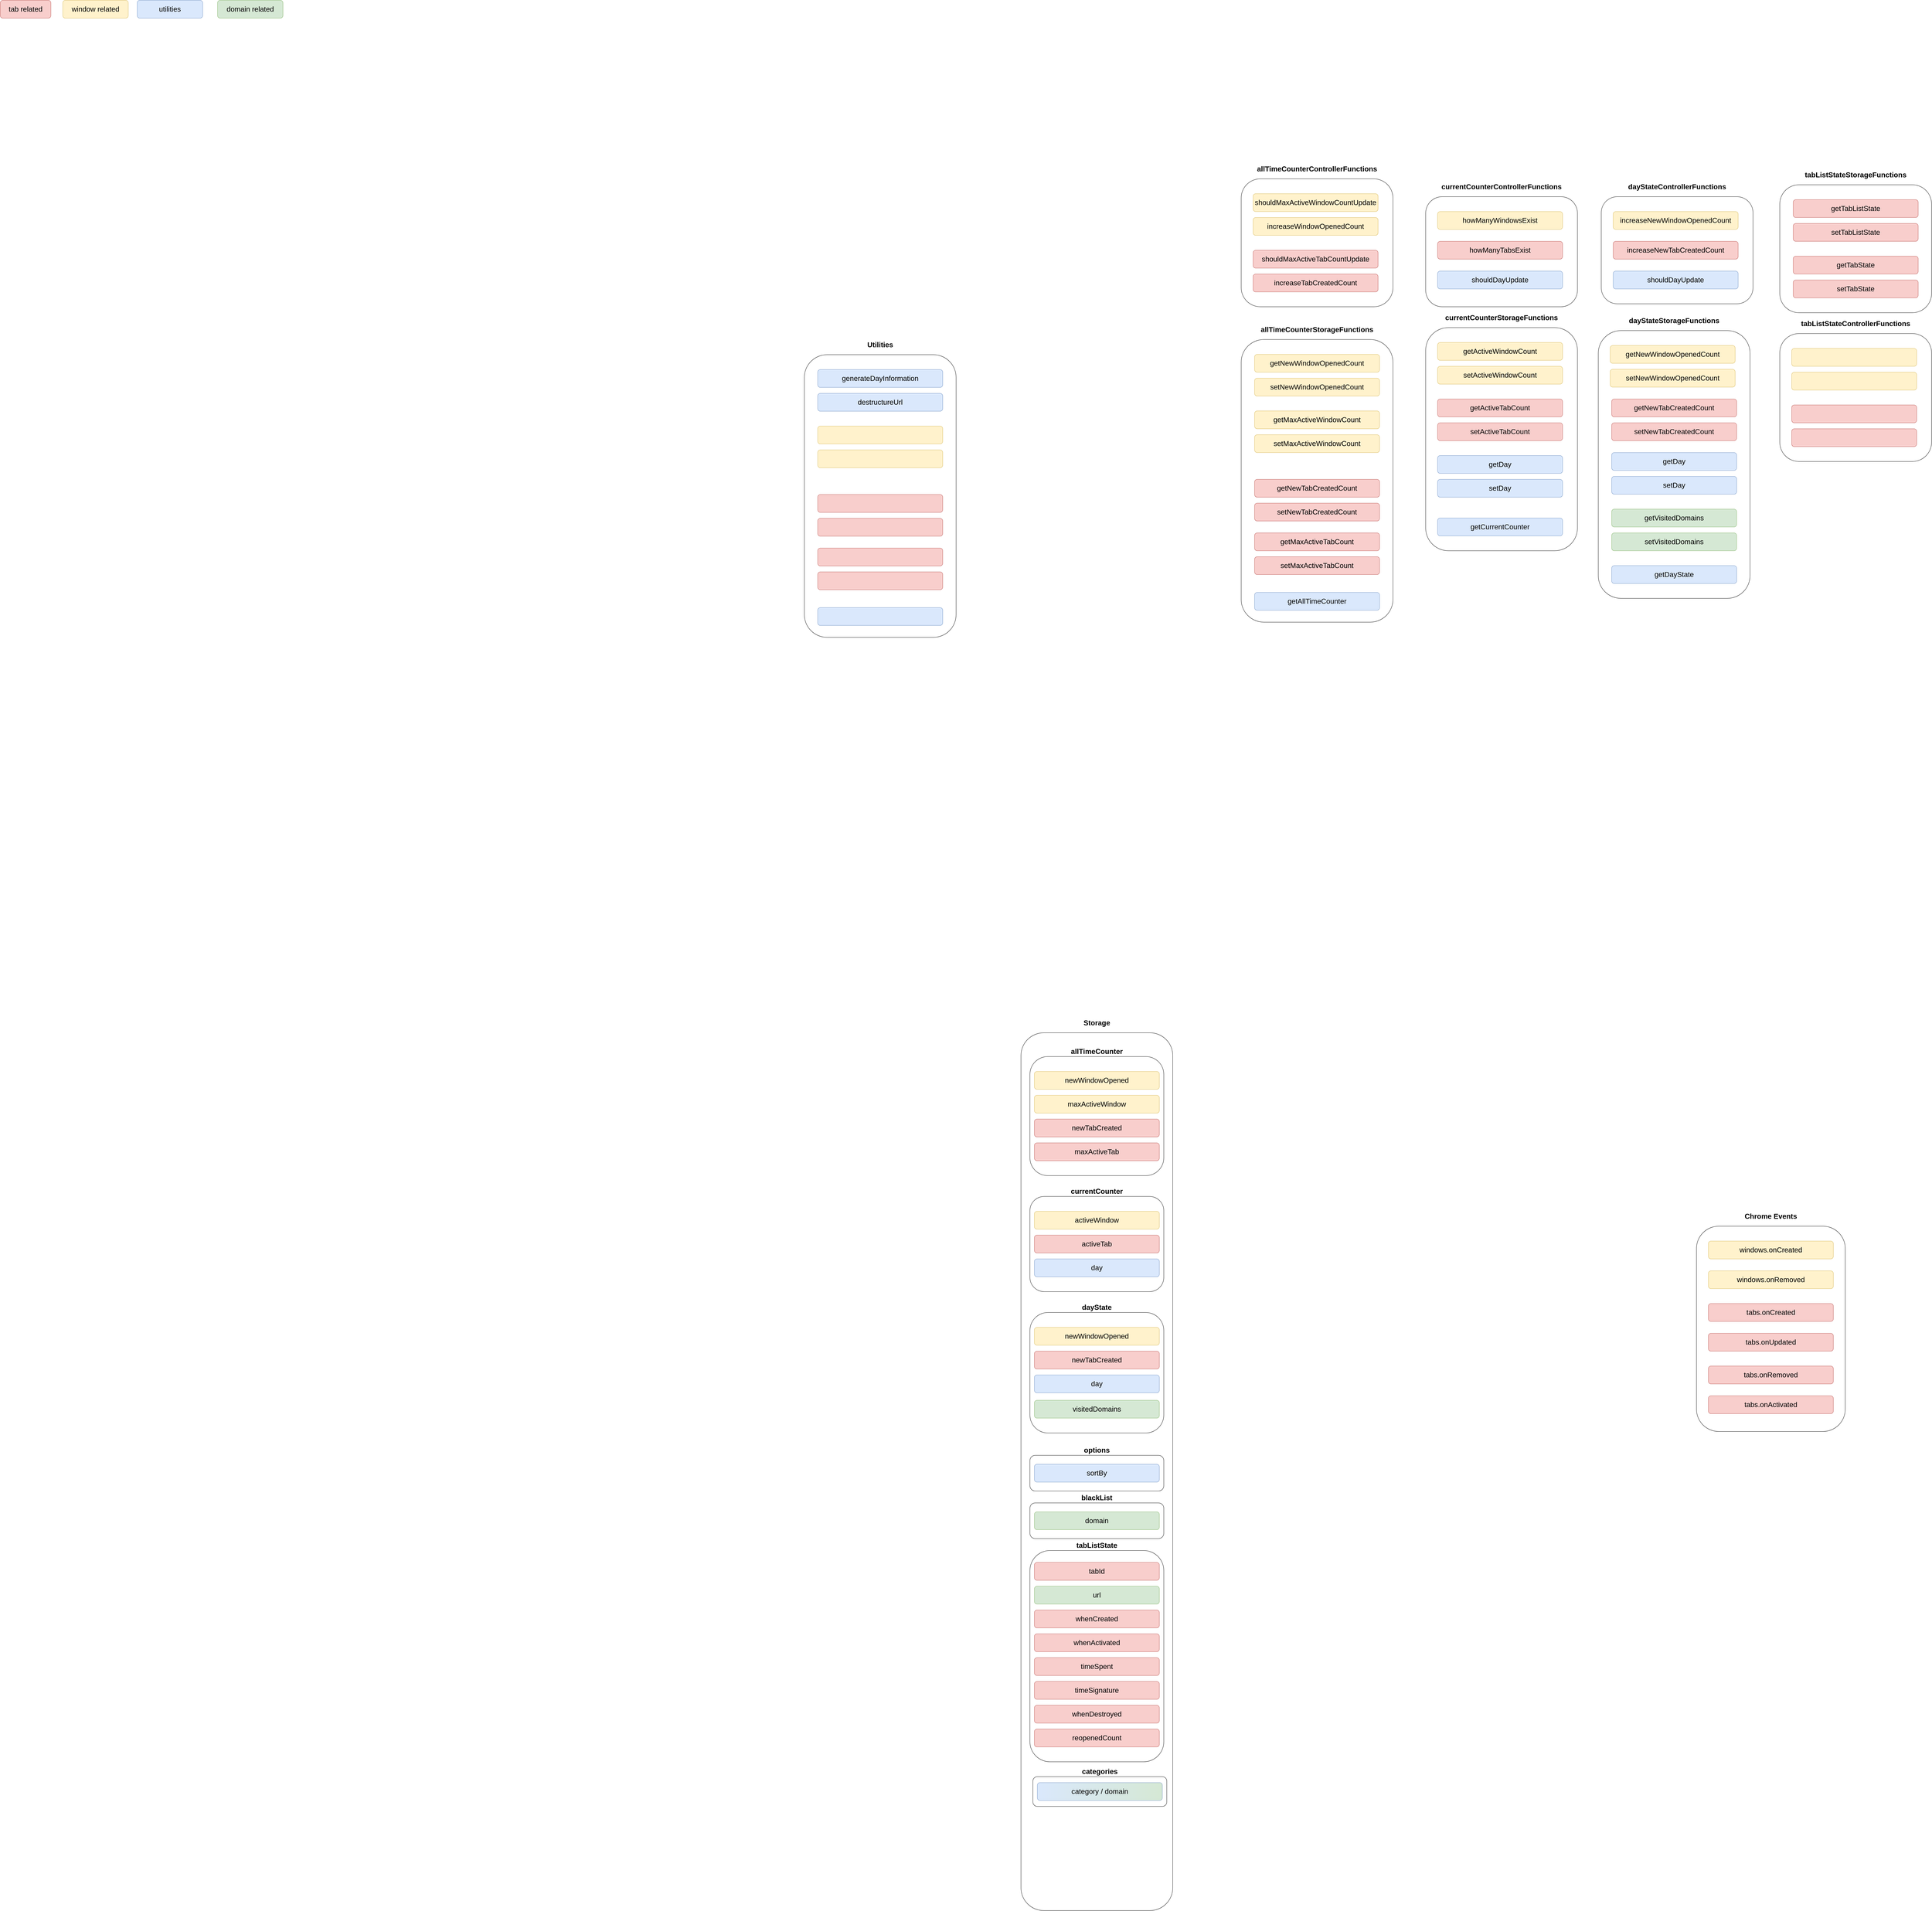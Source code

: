 <mxfile version="20.8.23" type="device"><diagram name="Sayfa -1" id="BNdPjKcUb8N-dz-EuVTK"><mxGraphModel dx="7720" dy="5497" grid="1" gridSize="10" guides="1" tooltips="1" connect="1" arrows="1" fold="1" page="1" pageScale="1" pageWidth="827" pageHeight="1169" background="none" math="0" shadow="0"><root><mxCell id="0"/><mxCell id="1" parent="0"/><mxCell id="EC0oJ0Py_KgoAUOgTPCw-1" value="&lt;h1&gt;&lt;font style=&quot;font-size: 24px;&quot;&gt;Storage&lt;/font&gt;&lt;/h1&gt;" style="rounded=1;whiteSpace=wrap;html=1;verticalAlign=bottom;labelPosition=center;verticalLabelPosition=top;align=center;" vertex="1" parent="1"><mxGeometry x="60" y="160" width="510" height="2950" as="geometry"/></mxCell><mxCell id="EC0oJ0Py_KgoAUOgTPCw-17" value="" style="group" vertex="1" connectable="0" parent="1"><mxGeometry x="90" y="240" width="450" height="400" as="geometry"/></mxCell><mxCell id="EC0oJ0Py_KgoAUOgTPCw-10" value="allTimeCounter" style="rounded=1;whiteSpace=wrap;html=1;fontSize=24;labelPosition=center;verticalLabelPosition=top;align=center;verticalAlign=bottom;fontStyle=1" vertex="1" parent="EC0oJ0Py_KgoAUOgTPCw-17"><mxGeometry width="450" height="400" as="geometry"/></mxCell><mxCell id="EC0oJ0Py_KgoAUOgTPCw-11" value="newWindowOpened" style="rounded=1;whiteSpace=wrap;html=1;fontSize=24;movable=1;resizable=1;rotatable=1;deletable=1;editable=1;locked=0;connectable=1;fillColor=#fff2cc;strokeColor=#d6b656;" vertex="1" parent="EC0oJ0Py_KgoAUOgTPCw-17"><mxGeometry x="15" y="50" width="420" height="60" as="geometry"/></mxCell><mxCell id="EC0oJ0Py_KgoAUOgTPCw-12" value="maxActiveWindow" style="rounded=1;whiteSpace=wrap;html=1;fontSize=24;movable=1;resizable=1;rotatable=1;deletable=1;editable=1;locked=0;connectable=1;fillColor=#fff2cc;strokeColor=#d6b656;" vertex="1" parent="EC0oJ0Py_KgoAUOgTPCw-17"><mxGeometry x="15" y="130" width="420" height="60" as="geometry"/></mxCell><mxCell id="EC0oJ0Py_KgoAUOgTPCw-13" value="newTabCreated" style="rounded=1;whiteSpace=wrap;html=1;fontSize=24;movable=1;resizable=1;rotatable=1;deletable=1;editable=1;locked=0;connectable=1;fillColor=#f8cecc;strokeColor=#b85450;" vertex="1" parent="EC0oJ0Py_KgoAUOgTPCw-17"><mxGeometry x="15" y="210" width="420" height="60" as="geometry"/></mxCell><mxCell id="EC0oJ0Py_KgoAUOgTPCw-14" value="maxActiveTab" style="rounded=1;whiteSpace=wrap;html=1;fontSize=24;movable=1;resizable=1;rotatable=1;deletable=1;editable=1;locked=0;connectable=1;fillColor=#f8cecc;strokeColor=#b85450;" vertex="1" parent="EC0oJ0Py_KgoAUOgTPCw-17"><mxGeometry x="15" y="290" width="420" height="60" as="geometry"/></mxCell><mxCell id="EC0oJ0Py_KgoAUOgTPCw-21" value="tab related" style="rounded=1;whiteSpace=wrap;html=1;fontSize=24;fillColor=#f8cecc;strokeColor=#b85450;" vertex="1" parent="1"><mxGeometry x="-3370" y="-3310" width="170" height="60" as="geometry"/></mxCell><mxCell id="EC0oJ0Py_KgoAUOgTPCw-22" value="window related" style="rounded=1;whiteSpace=wrap;html=1;fontSize=24;fillColor=#fff2cc;strokeColor=#d6b656;" vertex="1" parent="1"><mxGeometry x="-3160" y="-3310" width="220" height="60" as="geometry"/></mxCell><mxCell id="EC0oJ0Py_KgoAUOgTPCw-23" value="utilities" style="rounded=1;whiteSpace=wrap;html=1;fontSize=24;fillColor=#dae8fc;strokeColor=#6c8ebf;" vertex="1" parent="1"><mxGeometry x="-2910" y="-3310" width="220" height="60" as="geometry"/></mxCell><mxCell id="EC0oJ0Py_KgoAUOgTPCw-24" value="domain related" style="rounded=1;whiteSpace=wrap;html=1;fontSize=24;fillColor=#d5e8d4;strokeColor=#82b366;" vertex="1" parent="1"><mxGeometry x="-2640" y="-3310" width="220" height="60" as="geometry"/></mxCell><mxCell id="EC0oJ0Py_KgoAUOgTPCw-25" value="" style="group" vertex="1" connectable="0" parent="1"><mxGeometry x="90" y="710" width="450" height="320" as="geometry"/></mxCell><mxCell id="EC0oJ0Py_KgoAUOgTPCw-16" value="currentCounter" style="rounded=1;whiteSpace=wrap;html=1;fontSize=24;labelPosition=center;verticalLabelPosition=top;align=center;verticalAlign=bottom;fontStyle=1" vertex="1" parent="EC0oJ0Py_KgoAUOgTPCw-25"><mxGeometry width="450" height="320" as="geometry"/></mxCell><mxCell id="EC0oJ0Py_KgoAUOgTPCw-18" value="activeWindow" style="rounded=1;whiteSpace=wrap;html=1;fontSize=24;movable=1;resizable=1;rotatable=1;deletable=1;editable=1;locked=0;connectable=1;fillColor=#fff2cc;strokeColor=#d6b656;" vertex="1" parent="EC0oJ0Py_KgoAUOgTPCw-25"><mxGeometry x="15" y="50" width="420" height="60" as="geometry"/></mxCell><mxCell id="EC0oJ0Py_KgoAUOgTPCw-19" value="activeTab" style="rounded=1;whiteSpace=wrap;html=1;fontSize=24;movable=1;resizable=1;rotatable=1;deletable=1;editable=1;locked=0;connectable=1;fillColor=#f8cecc;strokeColor=#b85450;" vertex="1" parent="EC0oJ0Py_KgoAUOgTPCw-25"><mxGeometry x="15" y="130" width="420" height="60" as="geometry"/></mxCell><mxCell id="EC0oJ0Py_KgoAUOgTPCw-20" value="day" style="rounded=1;whiteSpace=wrap;html=1;fontSize=24;movable=1;resizable=1;rotatable=1;deletable=1;editable=1;locked=0;connectable=1;fillColor=#dae8fc;strokeColor=#6c8ebf;" vertex="1" parent="EC0oJ0Py_KgoAUOgTPCw-25"><mxGeometry x="15" y="210" width="420" height="60" as="geometry"/></mxCell><mxCell id="EC0oJ0Py_KgoAUOgTPCw-32" value="" style="group" vertex="1" connectable="0" parent="1"><mxGeometry x="90" y="1100" width="450" height="405" as="geometry"/></mxCell><mxCell id="EC0oJ0Py_KgoAUOgTPCw-27" value="dayState" style="rounded=1;whiteSpace=wrap;html=1;fontSize=24;labelPosition=center;verticalLabelPosition=top;align=center;verticalAlign=bottom;fontStyle=1" vertex="1" parent="EC0oJ0Py_KgoAUOgTPCw-32"><mxGeometry width="450" height="405" as="geometry"/></mxCell><mxCell id="EC0oJ0Py_KgoAUOgTPCw-28" value="newWindowOpened" style="rounded=1;whiteSpace=wrap;html=1;fontSize=24;movable=1;resizable=1;rotatable=1;deletable=1;editable=1;locked=0;connectable=1;fillColor=#fff2cc;strokeColor=#d6b656;" vertex="1" parent="EC0oJ0Py_KgoAUOgTPCw-32"><mxGeometry x="15" y="50" width="420" height="60" as="geometry"/></mxCell><mxCell id="EC0oJ0Py_KgoAUOgTPCw-29" value="newTabCreated" style="rounded=1;whiteSpace=wrap;html=1;fontSize=24;movable=1;resizable=1;rotatable=1;deletable=1;editable=1;locked=0;connectable=1;fillColor=#f8cecc;strokeColor=#b85450;" vertex="1" parent="EC0oJ0Py_KgoAUOgTPCw-32"><mxGeometry x="15" y="130" width="420" height="60" as="geometry"/></mxCell><mxCell id="EC0oJ0Py_KgoAUOgTPCw-30" value="day" style="rounded=1;whiteSpace=wrap;html=1;fontSize=24;movable=1;resizable=1;rotatable=1;deletable=1;editable=1;locked=0;connectable=1;fillColor=#dae8fc;strokeColor=#6c8ebf;" vertex="1" parent="EC0oJ0Py_KgoAUOgTPCw-32"><mxGeometry x="15" y="210" width="420" height="60" as="geometry"/></mxCell><mxCell id="EC0oJ0Py_KgoAUOgTPCw-31" value="visitedDomains" style="rounded=1;whiteSpace=wrap;html=1;fontSize=24;movable=1;resizable=1;rotatable=1;deletable=1;editable=1;locked=0;connectable=1;fillColor=#d5e8d4;strokeColor=#82b366;" vertex="1" parent="EC0oJ0Py_KgoAUOgTPCw-32"><mxGeometry x="15" y="295" width="420" height="60" as="geometry"/></mxCell><mxCell id="EC0oJ0Py_KgoAUOgTPCw-36" value="" style="group" vertex="1" connectable="0" parent="1"><mxGeometry x="90" y="1580" width="450" height="120" as="geometry"/></mxCell><mxCell id="EC0oJ0Py_KgoAUOgTPCw-34" value="options" style="rounded=1;whiteSpace=wrap;html=1;fontSize=24;labelPosition=center;verticalLabelPosition=top;align=center;verticalAlign=bottom;fontStyle=1" vertex="1" parent="EC0oJ0Py_KgoAUOgTPCw-36"><mxGeometry width="450" height="120" as="geometry"/></mxCell><mxCell id="EC0oJ0Py_KgoAUOgTPCw-35" value="sortBy" style="rounded=1;whiteSpace=wrap;html=1;fontSize=24;movable=1;resizable=1;rotatable=1;deletable=1;editable=1;locked=0;connectable=1;fillColor=#dae8fc;strokeColor=#6c8ebf;" vertex="1" parent="EC0oJ0Py_KgoAUOgTPCw-36"><mxGeometry x="15" y="30" width="420" height="60" as="geometry"/></mxCell><mxCell id="EC0oJ0Py_KgoAUOgTPCw-51" value="" style="group" vertex="1" connectable="0" parent="1"><mxGeometry x="90" y="1900" width="450" height="710" as="geometry"/></mxCell><mxCell id="EC0oJ0Py_KgoAUOgTPCw-33" value="tabListState" style="rounded=1;whiteSpace=wrap;html=1;fontSize=24;labelPosition=center;verticalLabelPosition=top;align=center;verticalAlign=bottom;fontStyle=1;" vertex="1" parent="EC0oJ0Py_KgoAUOgTPCw-51"><mxGeometry width="450" height="710" as="geometry"/></mxCell><mxCell id="EC0oJ0Py_KgoAUOgTPCw-43" value="tabId" style="rounded=1;whiteSpace=wrap;html=1;fontSize=24;movable=1;resizable=1;rotatable=1;deletable=1;editable=1;locked=0;connectable=1;fillColor=#f8cecc;strokeColor=#b85450;" vertex="1" parent="EC0oJ0Py_KgoAUOgTPCw-51"><mxGeometry x="15" y="40" width="420" height="60" as="geometry"/></mxCell><mxCell id="EC0oJ0Py_KgoAUOgTPCw-44" value="url" style="rounded=1;whiteSpace=wrap;html=1;fontSize=24;movable=1;resizable=1;rotatable=1;deletable=1;editable=1;locked=0;connectable=1;fillColor=#d5e8d4;strokeColor=#82b366;" vertex="1" parent="EC0oJ0Py_KgoAUOgTPCw-51"><mxGeometry x="15" y="120" width="420" height="60" as="geometry"/></mxCell><mxCell id="EC0oJ0Py_KgoAUOgTPCw-45" value="whenCreated" style="rounded=1;whiteSpace=wrap;html=1;fontSize=24;movable=1;resizable=1;rotatable=1;deletable=1;editable=1;locked=0;connectable=1;fillColor=#f8cecc;strokeColor=#b85450;" vertex="1" parent="EC0oJ0Py_KgoAUOgTPCw-51"><mxGeometry x="15" y="200" width="420" height="60" as="geometry"/></mxCell><mxCell id="EC0oJ0Py_KgoAUOgTPCw-46" value="whenActivated" style="rounded=1;whiteSpace=wrap;html=1;fontSize=24;movable=1;resizable=1;rotatable=1;deletable=1;editable=1;locked=0;connectable=1;fillColor=#f8cecc;strokeColor=#b85450;" vertex="1" parent="EC0oJ0Py_KgoAUOgTPCw-51"><mxGeometry x="15" y="280" width="420" height="60" as="geometry"/></mxCell><mxCell id="EC0oJ0Py_KgoAUOgTPCw-47" value="timeSpent" style="rounded=1;whiteSpace=wrap;html=1;fontSize=24;movable=1;resizable=1;rotatable=1;deletable=1;editable=1;locked=0;connectable=1;fillColor=#f8cecc;strokeColor=#b85450;" vertex="1" parent="EC0oJ0Py_KgoAUOgTPCw-51"><mxGeometry x="15" y="360" width="420" height="60" as="geometry"/></mxCell><mxCell id="EC0oJ0Py_KgoAUOgTPCw-48" value="timeSignature" style="rounded=1;whiteSpace=wrap;html=1;fontSize=24;movable=1;resizable=1;rotatable=1;deletable=1;editable=1;locked=0;connectable=1;fillColor=#f8cecc;strokeColor=#b85450;" vertex="1" parent="EC0oJ0Py_KgoAUOgTPCw-51"><mxGeometry x="15" y="440" width="420" height="60" as="geometry"/></mxCell><mxCell id="EC0oJ0Py_KgoAUOgTPCw-49" value="whenDestroyed" style="rounded=1;whiteSpace=wrap;html=1;fontSize=24;movable=1;resizable=1;rotatable=1;deletable=1;editable=1;locked=0;connectable=1;fillColor=#f8cecc;strokeColor=#b85450;" vertex="1" parent="EC0oJ0Py_KgoAUOgTPCw-51"><mxGeometry x="15" y="520" width="420" height="60" as="geometry"/></mxCell><mxCell id="EC0oJ0Py_KgoAUOgTPCw-50" value="reopenedCount" style="rounded=1;whiteSpace=wrap;html=1;fontSize=24;movable=1;resizable=1;rotatable=1;deletable=1;editable=1;locked=0;connectable=1;fillColor=#f8cecc;strokeColor=#b85450;" vertex="1" parent="EC0oJ0Py_KgoAUOgTPCw-51"><mxGeometry x="15" y="600" width="420" height="60" as="geometry"/></mxCell><mxCell id="EC0oJ0Py_KgoAUOgTPCw-62" value="" style="group" vertex="1" connectable="0" parent="1"><mxGeometry x="100" y="2660" width="450" height="100" as="geometry"/></mxCell><mxCell id="EC0oJ0Py_KgoAUOgTPCw-53" value="categories" style="rounded=1;whiteSpace=wrap;html=1;fontSize=24;labelPosition=center;verticalLabelPosition=top;align=center;verticalAlign=bottom;fontStyle=1;" vertex="1" parent="EC0oJ0Py_KgoAUOgTPCw-62"><mxGeometry width="450" height="100" as="geometry"/></mxCell><mxCell id="EC0oJ0Py_KgoAUOgTPCw-54" value="category / domain" style="rounded=1;whiteSpace=wrap;html=1;fontSize=24;movable=1;resizable=1;rotatable=1;deletable=1;editable=1;locked=0;connectable=1;fillColor=#d5e8d4;strokeColor=#6c8ebf;gradientDirection=west;gradientColor=#dae8fc;" vertex="1" parent="EC0oJ0Py_KgoAUOgTPCw-62"><mxGeometry x="15" y="20" width="420" height="60" as="geometry"/></mxCell><mxCell id="EC0oJ0Py_KgoAUOgTPCw-68" value="" style="group" vertex="1" connectable="0" parent="1"><mxGeometry x="90" y="1740" width="450" height="120" as="geometry"/></mxCell><mxCell id="EC0oJ0Py_KgoAUOgTPCw-64" value="blackList" style="rounded=1;whiteSpace=wrap;html=1;fontSize=24;labelPosition=center;verticalLabelPosition=top;align=center;verticalAlign=bottom;fontStyle=1;container=0;" vertex="1" parent="EC0oJ0Py_KgoAUOgTPCw-68"><mxGeometry width="450" height="120" as="geometry"/></mxCell><mxCell id="EC0oJ0Py_KgoAUOgTPCw-65" value="domain" style="rounded=1;whiteSpace=wrap;html=1;fontSize=24;movable=1;resizable=1;rotatable=1;deletable=1;editable=1;locked=0;connectable=1;fillColor=#d5e8d4;strokeColor=#82b366;container=0;" vertex="1" parent="EC0oJ0Py_KgoAUOgTPCw-68"><mxGeometry x="15" y="30" width="420" height="60" as="geometry"/></mxCell><mxCell id="EC0oJ0Py_KgoAUOgTPCw-73" value="" style="group" vertex="1" connectable="0" parent="1"><mxGeometry x="2330" y="810" width="500" height="690" as="geometry"/></mxCell><mxCell id="EC0oJ0Py_KgoAUOgTPCw-2" value="&lt;h1&gt;&lt;font style=&quot;font-size: 24px;&quot;&gt;Chrome Events&lt;/font&gt;&lt;/h1&gt;" style="rounded=1;whiteSpace=wrap;html=1;verticalAlign=bottom;labelPosition=center;verticalLabelPosition=top;align=center;movable=1;resizable=1;rotatable=1;deletable=1;editable=1;locked=0;connectable=1;container=0;" vertex="1" parent="EC0oJ0Py_KgoAUOgTPCw-73"><mxGeometry width="500" height="690" as="geometry"/></mxCell><mxCell id="EC0oJ0Py_KgoAUOgTPCw-3" value="windows.onCreated" style="rounded=1;whiteSpace=wrap;html=1;fontSize=24;movable=1;resizable=1;rotatable=1;deletable=1;editable=1;locked=0;connectable=1;fillColor=#fff2cc;strokeColor=#d6b656;container=0;" vertex="1" parent="EC0oJ0Py_KgoAUOgTPCw-73"><mxGeometry x="40" y="50" width="420" height="60" as="geometry"/></mxCell><mxCell id="EC0oJ0Py_KgoAUOgTPCw-4" value="windows.onRemoved" style="rounded=1;whiteSpace=wrap;html=1;fontSize=24;movable=1;resizable=1;rotatable=1;deletable=1;editable=1;locked=0;connectable=1;fillColor=#fff2cc;strokeColor=#d6b656;container=0;" vertex="1" parent="EC0oJ0Py_KgoAUOgTPCw-73"><mxGeometry x="40" y="150" width="420" height="60" as="geometry"/></mxCell><mxCell id="EC0oJ0Py_KgoAUOgTPCw-5" value="tabs.onCreated" style="rounded=1;whiteSpace=wrap;html=1;fontSize=24;movable=1;resizable=1;rotatable=1;deletable=1;editable=1;locked=0;connectable=1;fillColor=#f8cecc;strokeColor=#b85450;container=0;" vertex="1" parent="EC0oJ0Py_KgoAUOgTPCw-73"><mxGeometry x="40" y="260" width="420" height="60" as="geometry"/></mxCell><mxCell id="EC0oJ0Py_KgoAUOgTPCw-6" value="tabs.onUpdated" style="rounded=1;whiteSpace=wrap;html=1;fontSize=24;movable=1;resizable=1;rotatable=1;deletable=1;editable=1;locked=0;connectable=1;fillColor=#f8cecc;strokeColor=#b85450;container=0;" vertex="1" parent="EC0oJ0Py_KgoAUOgTPCw-73"><mxGeometry x="40" y="360" width="420" height="60" as="geometry"/></mxCell><mxCell id="EC0oJ0Py_KgoAUOgTPCw-7" value="tabs.onRemoved" style="rounded=1;whiteSpace=wrap;html=1;fontSize=24;movable=1;resizable=1;rotatable=1;deletable=1;editable=1;locked=0;connectable=1;fillColor=#f8cecc;strokeColor=#b85450;container=0;" vertex="1" parent="EC0oJ0Py_KgoAUOgTPCw-73"><mxGeometry x="40" y="470" width="420" height="60" as="geometry"/></mxCell><mxCell id="EC0oJ0Py_KgoAUOgTPCw-8" value="tabs.onActivated" style="rounded=1;whiteSpace=wrap;html=1;fontSize=24;movable=1;resizable=1;rotatable=1;deletable=1;editable=1;locked=0;connectable=1;fillColor=#f8cecc;strokeColor=#b85450;container=0;" vertex="1" parent="EC0oJ0Py_KgoAUOgTPCw-73"><mxGeometry x="40" y="570" width="420" height="60" as="geometry"/></mxCell><mxCell id="EC0oJ0Py_KgoAUOgTPCw-88" value="" style="group" vertex="1" connectable="0" parent="1"><mxGeometry x="800" y="-2170" width="510" height="950" as="geometry"/></mxCell><mxCell id="EC0oJ0Py_KgoAUOgTPCw-71" value="&lt;h1&gt;&lt;font style=&quot;font-size: 24px;&quot;&gt;allTimeCounterStorageFunctions&lt;/font&gt;&lt;/h1&gt;" style="rounded=1;whiteSpace=wrap;html=1;verticalAlign=bottom;labelPosition=center;verticalLabelPosition=top;align=center;" vertex="1" parent="EC0oJ0Py_KgoAUOgTPCw-88"><mxGeometry width="510" height="950" as="geometry"/></mxCell><mxCell id="EC0oJ0Py_KgoAUOgTPCw-72" value="getNewWindowOpenedCount" style="rounded=1;whiteSpace=wrap;html=1;fontSize=24;movable=1;resizable=1;rotatable=1;deletable=1;editable=1;locked=0;connectable=1;fillColor=#fff2cc;strokeColor=#d6b656;" vertex="1" parent="EC0oJ0Py_KgoAUOgTPCw-88"><mxGeometry x="45" y="50" width="420" height="60" as="geometry"/></mxCell><mxCell id="EC0oJ0Py_KgoAUOgTPCw-74" value="getMaxActiveWindowCount" style="rounded=1;whiteSpace=wrap;html=1;fontSize=24;movable=1;resizable=1;rotatable=1;deletable=1;editable=1;locked=0;connectable=1;fillColor=#fff2cc;strokeColor=#d6b656;" vertex="1" parent="EC0oJ0Py_KgoAUOgTPCw-88"><mxGeometry x="45" y="240" width="420" height="60" as="geometry"/></mxCell><mxCell id="EC0oJ0Py_KgoAUOgTPCw-77" value="setNewWindowOpenedCount" style="rounded=1;whiteSpace=wrap;html=1;fontSize=24;movable=1;resizable=1;rotatable=1;deletable=1;editable=1;locked=0;connectable=1;fillColor=#fff2cc;strokeColor=#d6b656;" vertex="1" parent="EC0oJ0Py_KgoAUOgTPCw-88"><mxGeometry x="45" y="130" width="420" height="60" as="geometry"/></mxCell><mxCell id="EC0oJ0Py_KgoAUOgTPCw-78" value="setMaxActiveWindowCount" style="rounded=1;whiteSpace=wrap;html=1;fontSize=24;movable=1;resizable=1;rotatable=1;deletable=1;editable=1;locked=0;connectable=1;fillColor=#fff2cc;strokeColor=#d6b656;" vertex="1" parent="EC0oJ0Py_KgoAUOgTPCw-88"><mxGeometry x="45" y="320" width="420" height="60" as="geometry"/></mxCell><mxCell id="EC0oJ0Py_KgoAUOgTPCw-82" value="getNewTabCreatedCount" style="rounded=1;whiteSpace=wrap;html=1;fontSize=24;movable=1;resizable=1;rotatable=1;deletable=1;editable=1;locked=0;connectable=1;fillColor=#f8cecc;strokeColor=#b85450;" vertex="1" parent="EC0oJ0Py_KgoAUOgTPCw-88"><mxGeometry x="45" y="470" width="420" height="60" as="geometry"/></mxCell><mxCell id="EC0oJ0Py_KgoAUOgTPCw-83" value="setNewTabCreatedCount" style="rounded=1;whiteSpace=wrap;html=1;fontSize=24;movable=1;resizable=1;rotatable=1;deletable=1;editable=1;locked=0;connectable=1;fillColor=#f8cecc;strokeColor=#b85450;" vertex="1" parent="EC0oJ0Py_KgoAUOgTPCw-88"><mxGeometry x="45" y="550" width="420" height="60" as="geometry"/></mxCell><mxCell id="EC0oJ0Py_KgoAUOgTPCw-84" value="getMaxActiveTabCount" style="rounded=1;whiteSpace=wrap;html=1;fontSize=24;movable=1;resizable=1;rotatable=1;deletable=1;editable=1;locked=0;connectable=1;fillColor=#f8cecc;strokeColor=#b85450;" vertex="1" parent="EC0oJ0Py_KgoAUOgTPCw-88"><mxGeometry x="45" y="650" width="420" height="60" as="geometry"/></mxCell><mxCell id="EC0oJ0Py_KgoAUOgTPCw-85" value="setMaxActiveTabCount" style="rounded=1;whiteSpace=wrap;html=1;fontSize=24;movable=1;resizable=1;rotatable=1;deletable=1;editable=1;locked=0;connectable=1;fillColor=#f8cecc;strokeColor=#b85450;" vertex="1" parent="EC0oJ0Py_KgoAUOgTPCw-88"><mxGeometry x="45" y="730" width="420" height="60" as="geometry"/></mxCell><mxCell id="EC0oJ0Py_KgoAUOgTPCw-86" value="getAllTimeCounter" style="rounded=1;whiteSpace=wrap;html=1;fontSize=24;movable=1;resizable=1;rotatable=1;deletable=1;editable=1;locked=0;connectable=1;fillColor=#dae8fc;strokeColor=#6c8ebf;" vertex="1" parent="EC0oJ0Py_KgoAUOgTPCw-88"><mxGeometry x="45" y="850" width="420" height="60" as="geometry"/></mxCell><mxCell id="EC0oJ0Py_KgoAUOgTPCw-89" value="" style="group" vertex="1" connectable="0" parent="1"><mxGeometry x="800" y="-2710" width="510" height="430" as="geometry"/></mxCell><mxCell id="EC0oJ0Py_KgoAUOgTPCw-75" value="&lt;h1&gt;&lt;font style=&quot;font-size: 24px;&quot;&gt;allTimeCounterControllerFunctions&lt;/font&gt;&lt;/h1&gt;" style="rounded=1;whiteSpace=wrap;html=1;verticalAlign=bottom;labelPosition=center;verticalLabelPosition=top;align=center;" vertex="1" parent="EC0oJ0Py_KgoAUOgTPCw-89"><mxGeometry width="510" height="430" as="geometry"/></mxCell><mxCell id="EC0oJ0Py_KgoAUOgTPCw-76" value="shouldMaxActiveWindowCountUpdate" style="rounded=1;whiteSpace=wrap;html=1;fontSize=24;movable=1;resizable=1;rotatable=1;deletable=1;editable=1;locked=0;connectable=1;fillColor=#fff2cc;strokeColor=#d6b656;" vertex="1" parent="EC0oJ0Py_KgoAUOgTPCw-89"><mxGeometry x="40" y="50" width="420" height="60" as="geometry"/></mxCell><mxCell id="EC0oJ0Py_KgoAUOgTPCw-79" value="increaseWindowOpenedCount" style="rounded=1;whiteSpace=wrap;html=1;fontSize=24;movable=1;resizable=1;rotatable=1;deletable=1;editable=1;locked=0;connectable=1;fillColor=#fff2cc;strokeColor=#d6b656;" vertex="1" parent="EC0oJ0Py_KgoAUOgTPCw-89"><mxGeometry x="40" y="130" width="420" height="60" as="geometry"/></mxCell><mxCell id="EC0oJ0Py_KgoAUOgTPCw-80" value="shouldMaxActiveTabCountUpdate" style="rounded=1;whiteSpace=wrap;html=1;fontSize=24;movable=1;resizable=1;rotatable=1;deletable=1;editable=1;locked=0;connectable=1;fillColor=#f8cecc;strokeColor=#b85450;" vertex="1" parent="EC0oJ0Py_KgoAUOgTPCw-89"><mxGeometry x="40" y="240" width="420" height="60" as="geometry"/></mxCell><mxCell id="EC0oJ0Py_KgoAUOgTPCw-81" value="increaseTabCreatedCount" style="rounded=1;whiteSpace=wrap;html=1;fontSize=24;movable=1;resizable=1;rotatable=1;deletable=1;editable=1;locked=0;connectable=1;fillColor=#f8cecc;strokeColor=#b85450;" vertex="1" parent="EC0oJ0Py_KgoAUOgTPCw-89"><mxGeometry x="40" y="320" width="420" height="60" as="geometry"/></mxCell><mxCell id="EC0oJ0Py_KgoAUOgTPCw-106" value="" style="group" vertex="1" connectable="0" parent="1"><mxGeometry x="1420" y="-2210" width="510" height="750" as="geometry"/></mxCell><mxCell id="EC0oJ0Py_KgoAUOgTPCw-91" value="&lt;h1&gt;&lt;font style=&quot;font-size: 24px;&quot;&gt;currentCounterStorageFunctions&lt;/font&gt;&lt;/h1&gt;" style="rounded=1;whiteSpace=wrap;html=1;verticalAlign=bottom;labelPosition=center;verticalLabelPosition=top;align=center;" vertex="1" parent="EC0oJ0Py_KgoAUOgTPCw-106"><mxGeometry width="510" height="750" as="geometry"/></mxCell><mxCell id="EC0oJ0Py_KgoAUOgTPCw-92" value="getActiveWindowCount" style="rounded=1;whiteSpace=wrap;html=1;fontSize=24;movable=1;resizable=1;rotatable=1;deletable=1;editable=1;locked=0;connectable=1;fillColor=#fff2cc;strokeColor=#d6b656;" vertex="1" parent="EC0oJ0Py_KgoAUOgTPCw-106"><mxGeometry x="40" y="50" width="420" height="60" as="geometry"/></mxCell><mxCell id="EC0oJ0Py_KgoAUOgTPCw-93" value="setActiveWindowCount" style="rounded=1;whiteSpace=wrap;html=1;fontSize=24;movable=1;resizable=1;rotatable=1;deletable=1;editable=1;locked=0;connectable=1;fillColor=#fff2cc;strokeColor=#d6b656;" vertex="1" parent="EC0oJ0Py_KgoAUOgTPCw-106"><mxGeometry x="40" y="130" width="420" height="60" as="geometry"/></mxCell><mxCell id="EC0oJ0Py_KgoAUOgTPCw-94" value="getActiveTabCount" style="rounded=1;whiteSpace=wrap;html=1;fontSize=24;movable=1;resizable=1;rotatable=1;deletable=1;editable=1;locked=0;connectable=1;fillColor=#f8cecc;strokeColor=#b85450;" vertex="1" parent="EC0oJ0Py_KgoAUOgTPCw-106"><mxGeometry x="40" y="240" width="420" height="60" as="geometry"/></mxCell><mxCell id="EC0oJ0Py_KgoAUOgTPCw-95" value="setActiveTabCount" style="rounded=1;whiteSpace=wrap;html=1;fontSize=24;movable=1;resizable=1;rotatable=1;deletable=1;editable=1;locked=0;connectable=1;fillColor=#f8cecc;strokeColor=#b85450;" vertex="1" parent="EC0oJ0Py_KgoAUOgTPCw-106"><mxGeometry x="40" y="320" width="420" height="60" as="geometry"/></mxCell><mxCell id="EC0oJ0Py_KgoAUOgTPCw-103" value="getDay" style="rounded=1;whiteSpace=wrap;html=1;fontSize=24;movable=1;resizable=1;rotatable=1;deletable=1;editable=1;locked=0;connectable=1;fillColor=#dae8fc;strokeColor=#6c8ebf;" vertex="1" parent="EC0oJ0Py_KgoAUOgTPCw-106"><mxGeometry x="40" y="430" width="420" height="60" as="geometry"/></mxCell><mxCell id="EC0oJ0Py_KgoAUOgTPCw-104" value="setDay" style="rounded=1;whiteSpace=wrap;html=1;fontSize=24;movable=1;resizable=1;rotatable=1;deletable=1;editable=1;locked=0;connectable=1;fillColor=#dae8fc;strokeColor=#6c8ebf;" vertex="1" parent="EC0oJ0Py_KgoAUOgTPCw-106"><mxGeometry x="40" y="510" width="420" height="60" as="geometry"/></mxCell><mxCell id="EC0oJ0Py_KgoAUOgTPCw-105" value="getCurrentCounter" style="rounded=1;whiteSpace=wrap;html=1;fontSize=24;movable=1;resizable=1;rotatable=1;deletable=1;editable=1;locked=0;connectable=1;fillColor=#dae8fc;strokeColor=#6c8ebf;" vertex="1" parent="EC0oJ0Py_KgoAUOgTPCw-106"><mxGeometry x="40" y="640" width="420" height="60" as="geometry"/></mxCell><mxCell id="EC0oJ0Py_KgoAUOgTPCw-107" value="" style="group" vertex="1" connectable="0" parent="1"><mxGeometry x="1420" y="-2650" width="510" height="370" as="geometry"/></mxCell><mxCell id="EC0oJ0Py_KgoAUOgTPCw-98" value="&lt;h1&gt;&lt;font style=&quot;font-size: 24px;&quot;&gt;currentCounterControllerFunctions&lt;/font&gt;&lt;/h1&gt;" style="rounded=1;whiteSpace=wrap;html=1;verticalAlign=bottom;labelPosition=center;verticalLabelPosition=top;align=center;container=0;" vertex="1" parent="EC0oJ0Py_KgoAUOgTPCw-107"><mxGeometry width="510" height="370" as="geometry"/></mxCell><mxCell id="EC0oJ0Py_KgoAUOgTPCw-99" value="howManyWindowsExist" style="rounded=1;whiteSpace=wrap;html=1;fontSize=24;movable=1;resizable=1;rotatable=1;deletable=1;editable=1;locked=0;connectable=1;fillColor=#fff2cc;strokeColor=#d6b656;container=0;" vertex="1" parent="EC0oJ0Py_KgoAUOgTPCw-107"><mxGeometry x="40" y="50" width="420" height="60" as="geometry"/></mxCell><mxCell id="EC0oJ0Py_KgoAUOgTPCw-101" value="howManyTabsExist" style="rounded=1;whiteSpace=wrap;html=1;fontSize=24;movable=1;resizable=1;rotatable=1;deletable=1;editable=1;locked=0;connectable=1;fillColor=#f8cecc;strokeColor=#b85450;container=0;" vertex="1" parent="EC0oJ0Py_KgoAUOgTPCw-107"><mxGeometry x="40" y="150" width="420" height="60" as="geometry"/></mxCell><mxCell id="EC0oJ0Py_KgoAUOgTPCw-102" value="shouldDayUpdate" style="rounded=1;whiteSpace=wrap;html=1;fontSize=24;movable=1;resizable=1;rotatable=1;deletable=1;editable=1;locked=0;connectable=1;fillColor=#dae8fc;strokeColor=#6c8ebf;container=0;" vertex="1" parent="EC0oJ0Py_KgoAUOgTPCw-107"><mxGeometry x="40" y="250" width="420" height="60" as="geometry"/></mxCell><mxCell id="EC0oJ0Py_KgoAUOgTPCw-124" value="" style="group" vertex="1" connectable="0" parent="1"><mxGeometry x="2000" y="-2200" width="510" height="900" as="geometry"/></mxCell><mxCell id="EC0oJ0Py_KgoAUOgTPCw-109" value="&lt;h1&gt;&lt;font style=&quot;font-size: 24px;&quot;&gt;dayStateStorageFunctions&lt;/font&gt;&lt;/h1&gt;" style="rounded=1;whiteSpace=wrap;html=1;verticalAlign=bottom;labelPosition=center;verticalLabelPosition=top;align=center;container=0;" vertex="1" parent="EC0oJ0Py_KgoAUOgTPCw-124"><mxGeometry width="510" height="900" as="geometry"/></mxCell><mxCell id="EC0oJ0Py_KgoAUOgTPCw-110" value="getNewWindowOpenedCount" style="rounded=1;whiteSpace=wrap;html=1;fontSize=24;movable=1;resizable=1;rotatable=1;deletable=1;editable=1;locked=0;connectable=1;fillColor=#fff2cc;strokeColor=#d6b656;container=0;" vertex="1" parent="EC0oJ0Py_KgoAUOgTPCw-124"><mxGeometry x="40" y="50" width="420" height="60" as="geometry"/></mxCell><mxCell id="EC0oJ0Py_KgoAUOgTPCw-111" value="setNewWindowOpenedCount" style="rounded=1;whiteSpace=wrap;html=1;fontSize=24;movable=1;resizable=1;rotatable=1;deletable=1;editable=1;locked=0;connectable=1;fillColor=#fff2cc;strokeColor=#d6b656;container=0;" vertex="1" parent="EC0oJ0Py_KgoAUOgTPCw-124"><mxGeometry x="40" y="130" width="420" height="60" as="geometry"/></mxCell><mxCell id="EC0oJ0Py_KgoAUOgTPCw-112" value="getDay" style="rounded=1;whiteSpace=wrap;html=1;fontSize=24;movable=1;resizable=1;rotatable=1;deletable=1;editable=1;locked=0;connectable=1;fillColor=#dae8fc;strokeColor=#6c8ebf;container=0;" vertex="1" parent="EC0oJ0Py_KgoAUOgTPCw-124"><mxGeometry x="45" y="410" width="420" height="60" as="geometry"/></mxCell><mxCell id="EC0oJ0Py_KgoAUOgTPCw-118" value="getNewTabCreatedCount" style="rounded=1;whiteSpace=wrap;html=1;fontSize=24;movable=1;resizable=1;rotatable=1;deletable=1;editable=1;locked=0;connectable=1;fillColor=#f8cecc;strokeColor=#b85450;container=0;" vertex="1" parent="EC0oJ0Py_KgoAUOgTPCw-124"><mxGeometry x="45" y="230" width="420" height="60" as="geometry"/></mxCell><mxCell id="EC0oJ0Py_KgoAUOgTPCw-119" value="setNewTabCreatedCount" style="rounded=1;whiteSpace=wrap;html=1;fontSize=24;movable=1;resizable=1;rotatable=1;deletable=1;editable=1;locked=0;connectable=1;fillColor=#f8cecc;strokeColor=#b85450;container=0;" vertex="1" parent="EC0oJ0Py_KgoAUOgTPCw-124"><mxGeometry x="45" y="310" width="420" height="60" as="geometry"/></mxCell><mxCell id="EC0oJ0Py_KgoAUOgTPCw-120" value="setDay" style="rounded=1;whiteSpace=wrap;html=1;fontSize=24;movable=1;resizable=1;rotatable=1;deletable=1;editable=1;locked=0;connectable=1;fillColor=#dae8fc;strokeColor=#6c8ebf;container=0;" vertex="1" parent="EC0oJ0Py_KgoAUOgTPCw-124"><mxGeometry x="45" y="490" width="420" height="60" as="geometry"/></mxCell><mxCell id="EC0oJ0Py_KgoAUOgTPCw-121" value="getVisitedDomains" style="rounded=1;whiteSpace=wrap;html=1;fontSize=24;movable=1;resizable=1;rotatable=1;deletable=1;editable=1;locked=0;connectable=1;fillColor=#d5e8d4;strokeColor=#82b366;container=0;" vertex="1" parent="EC0oJ0Py_KgoAUOgTPCw-124"><mxGeometry x="45" y="600" width="420" height="60" as="geometry"/></mxCell><mxCell id="EC0oJ0Py_KgoAUOgTPCw-122" value="setVisitedDomains" style="rounded=1;whiteSpace=wrap;html=1;fontSize=24;movable=1;resizable=1;rotatable=1;deletable=1;editable=1;locked=0;connectable=1;fillColor=#d5e8d4;strokeColor=#82b366;container=0;" vertex="1" parent="EC0oJ0Py_KgoAUOgTPCw-124"><mxGeometry x="45" y="680" width="420" height="60" as="geometry"/></mxCell><mxCell id="EC0oJ0Py_KgoAUOgTPCw-123" value="getDayState" style="rounded=1;whiteSpace=wrap;html=1;fontSize=24;movable=1;resizable=1;rotatable=1;deletable=1;editable=1;locked=0;connectable=1;fillColor=#dae8fc;strokeColor=#6c8ebf;container=0;" vertex="1" parent="EC0oJ0Py_KgoAUOgTPCw-124"><mxGeometry x="45" y="790" width="420" height="60" as="geometry"/></mxCell><mxCell id="EC0oJ0Py_KgoAUOgTPCw-125" value="" style="group" vertex="1" connectable="0" parent="1"><mxGeometry x="2010" y="-2650" width="510" height="360" as="geometry"/></mxCell><mxCell id="EC0oJ0Py_KgoAUOgTPCw-114" value="&lt;h1&gt;&lt;font style=&quot;font-size: 24px;&quot;&gt;dayStateControllerFunctions&lt;/font&gt;&lt;/h1&gt;" style="rounded=1;whiteSpace=wrap;html=1;verticalAlign=bottom;labelPosition=center;verticalLabelPosition=top;align=center;container=0;" vertex="1" parent="EC0oJ0Py_KgoAUOgTPCw-125"><mxGeometry width="510" height="360" as="geometry"/></mxCell><mxCell id="EC0oJ0Py_KgoAUOgTPCw-115" value="increaseNewWindowOpenedCount" style="rounded=1;whiteSpace=wrap;html=1;fontSize=24;movable=1;resizable=1;rotatable=1;deletable=1;editable=1;locked=0;connectable=1;fillColor=#fff2cc;strokeColor=#d6b656;container=0;" vertex="1" parent="EC0oJ0Py_KgoAUOgTPCw-125"><mxGeometry x="40" y="50" width="420" height="60" as="geometry"/></mxCell><mxCell id="EC0oJ0Py_KgoAUOgTPCw-116" value="increaseNewTabCreatedCount" style="rounded=1;whiteSpace=wrap;html=1;fontSize=24;movable=1;resizable=1;rotatable=1;deletable=1;editable=1;locked=0;connectable=1;fillColor=#f8cecc;strokeColor=#b85450;container=0;" vertex="1" parent="EC0oJ0Py_KgoAUOgTPCw-125"><mxGeometry x="40" y="150" width="420" height="60" as="geometry"/></mxCell><mxCell id="EC0oJ0Py_KgoAUOgTPCw-117" value="shouldDayUpdate" style="rounded=1;whiteSpace=wrap;html=1;fontSize=24;movable=1;resizable=1;rotatable=1;deletable=1;editable=1;locked=0;connectable=1;fillColor=#dae8fc;strokeColor=#6c8ebf;container=0;" vertex="1" parent="EC0oJ0Py_KgoAUOgTPCw-125"><mxGeometry x="40" y="250" width="420" height="60" as="geometry"/></mxCell><mxCell id="EC0oJ0Py_KgoAUOgTPCw-137" value="" style="group" vertex="1" connectable="0" parent="1"><mxGeometry x="2610" y="-2190" width="510" height="430" as="geometry"/></mxCell><mxCell id="EC0oJ0Py_KgoAUOgTPCw-138" value="&lt;h1&gt;&lt;font style=&quot;font-size: 24px;&quot;&gt;tabListStateControllerFunctions&lt;/font&gt;&lt;/h1&gt;" style="rounded=1;whiteSpace=wrap;html=1;verticalAlign=bottom;labelPosition=center;verticalLabelPosition=top;align=center;" vertex="1" parent="EC0oJ0Py_KgoAUOgTPCw-137"><mxGeometry width="510" height="430" as="geometry"/></mxCell><mxCell id="EC0oJ0Py_KgoAUOgTPCw-139" value="" style="rounded=1;whiteSpace=wrap;html=1;fontSize=24;movable=1;resizable=1;rotatable=1;deletable=1;editable=1;locked=0;connectable=1;fillColor=#fff2cc;strokeColor=#d6b656;" vertex="1" parent="EC0oJ0Py_KgoAUOgTPCw-137"><mxGeometry x="40" y="50" width="420" height="60" as="geometry"/></mxCell><mxCell id="EC0oJ0Py_KgoAUOgTPCw-140" value="" style="rounded=1;whiteSpace=wrap;html=1;fontSize=24;movable=1;resizable=1;rotatable=1;deletable=1;editable=1;locked=0;connectable=1;fillColor=#fff2cc;strokeColor=#d6b656;" vertex="1" parent="EC0oJ0Py_KgoAUOgTPCw-137"><mxGeometry x="40" y="130" width="420" height="60" as="geometry"/></mxCell><mxCell id="EC0oJ0Py_KgoAUOgTPCw-141" value="" style="rounded=1;whiteSpace=wrap;html=1;fontSize=24;movable=1;resizable=1;rotatable=1;deletable=1;editable=1;locked=0;connectable=1;fillColor=#f8cecc;strokeColor=#b85450;" vertex="1" parent="EC0oJ0Py_KgoAUOgTPCw-137"><mxGeometry x="40" y="240" width="420" height="60" as="geometry"/></mxCell><mxCell id="EC0oJ0Py_KgoAUOgTPCw-142" value="" style="rounded=1;whiteSpace=wrap;html=1;fontSize=24;movable=1;resizable=1;rotatable=1;deletable=1;editable=1;locked=0;connectable=1;fillColor=#f8cecc;strokeColor=#b85450;" vertex="1" parent="EC0oJ0Py_KgoAUOgTPCw-137"><mxGeometry x="40" y="320" width="420" height="60" as="geometry"/></mxCell><mxCell id="EC0oJ0Py_KgoAUOgTPCw-145" value="" style="group" vertex="1" connectable="0" parent="1"><mxGeometry x="2610" y="-2690" width="510" height="430" as="geometry"/></mxCell><mxCell id="EC0oJ0Py_KgoAUOgTPCw-127" value="&lt;h1&gt;&lt;font style=&quot;font-size: 24px;&quot;&gt;tabListStateStorageFunctions&lt;/font&gt;&lt;/h1&gt;" style="rounded=1;whiteSpace=wrap;html=1;verticalAlign=bottom;labelPosition=center;verticalLabelPosition=top;align=center;container=0;" vertex="1" parent="EC0oJ0Py_KgoAUOgTPCw-145"><mxGeometry width="510" height="430" as="geometry"/></mxCell><mxCell id="EC0oJ0Py_KgoAUOgTPCw-128" value="getTabListState" style="rounded=1;whiteSpace=wrap;html=1;fontSize=24;movable=1;resizable=1;rotatable=1;deletable=1;editable=1;locked=0;connectable=1;fillColor=#f8cecc;strokeColor=#b85450;container=0;" vertex="1" parent="EC0oJ0Py_KgoAUOgTPCw-145"><mxGeometry x="45" y="50" width="420" height="60" as="geometry"/></mxCell><mxCell id="EC0oJ0Py_KgoAUOgTPCw-129" value="getTabState" style="rounded=1;whiteSpace=wrap;html=1;fontSize=24;movable=1;resizable=1;rotatable=1;deletable=1;editable=1;locked=0;connectable=1;fillColor=#f8cecc;strokeColor=#b85450;container=0;" vertex="1" parent="EC0oJ0Py_KgoAUOgTPCw-145"><mxGeometry x="45" y="240" width="420" height="60" as="geometry"/></mxCell><mxCell id="EC0oJ0Py_KgoAUOgTPCw-130" value="setTabListState" style="rounded=1;whiteSpace=wrap;html=1;fontSize=24;movable=1;resizable=1;rotatable=1;deletable=1;editable=1;locked=0;connectable=1;fillColor=#f8cecc;strokeColor=#b85450;container=0;" vertex="1" parent="EC0oJ0Py_KgoAUOgTPCw-145"><mxGeometry x="45" y="130" width="420" height="60" as="geometry"/></mxCell><mxCell id="EC0oJ0Py_KgoAUOgTPCw-131" value="setTabState" style="rounded=1;whiteSpace=wrap;html=1;fontSize=24;movable=1;resizable=1;rotatable=1;deletable=1;editable=1;locked=0;connectable=1;fillColor=#f8cecc;strokeColor=#b85450;container=0;" vertex="1" parent="EC0oJ0Py_KgoAUOgTPCw-145"><mxGeometry x="45" y="320" width="420" height="60" as="geometry"/></mxCell><mxCell id="EC0oJ0Py_KgoAUOgTPCw-147" value="&lt;h1&gt;&lt;font style=&quot;font-size: 24px;&quot;&gt;Utilities&lt;/font&gt;&lt;/h1&gt;" style="rounded=1;whiteSpace=wrap;html=1;verticalAlign=bottom;labelPosition=center;verticalLabelPosition=top;align=center;container=0;" vertex="1" parent="1"><mxGeometry x="-668" y="-2119" width="510" height="950" as="geometry"/></mxCell><mxCell id="EC0oJ0Py_KgoAUOgTPCw-148" value="generateDayInformation" style="rounded=1;whiteSpace=wrap;html=1;fontSize=24;movable=1;resizable=1;rotatable=1;deletable=1;editable=1;locked=0;connectable=1;fillColor=#dae8fc;strokeColor=#6c8ebf;container=0;" vertex="1" parent="1"><mxGeometry x="-623" y="-2069" width="420" height="60" as="geometry"/></mxCell><mxCell id="EC0oJ0Py_KgoAUOgTPCw-149" value="" style="rounded=1;whiteSpace=wrap;html=1;fontSize=24;movable=1;resizable=1;rotatable=1;deletable=1;editable=1;locked=0;connectable=1;fillColor=#fff2cc;strokeColor=#d6b656;container=0;" vertex="1" parent="1"><mxGeometry x="-623" y="-1879" width="420" height="60" as="geometry"/></mxCell><mxCell id="EC0oJ0Py_KgoAUOgTPCw-150" value="destructureUrl" style="rounded=1;whiteSpace=wrap;html=1;fontSize=24;movable=1;resizable=1;rotatable=1;deletable=1;editable=1;locked=0;connectable=1;fillColor=#dae8fc;strokeColor=#6c8ebf;container=0;" vertex="1" parent="1"><mxGeometry x="-623" y="-1989" width="420" height="60" as="geometry"/></mxCell><mxCell id="EC0oJ0Py_KgoAUOgTPCw-151" value="" style="rounded=1;whiteSpace=wrap;html=1;fontSize=24;movable=1;resizable=1;rotatable=1;deletable=1;editable=1;locked=0;connectable=1;fillColor=#fff2cc;strokeColor=#d6b656;container=0;" vertex="1" parent="1"><mxGeometry x="-623" y="-1799" width="420" height="60" as="geometry"/></mxCell><mxCell id="EC0oJ0Py_KgoAUOgTPCw-152" value="" style="rounded=1;whiteSpace=wrap;html=1;fontSize=24;movable=1;resizable=1;rotatable=1;deletable=1;editable=1;locked=0;connectable=1;fillColor=#f8cecc;strokeColor=#b85450;container=0;" vertex="1" parent="1"><mxGeometry x="-623" y="-1649" width="420" height="60" as="geometry"/></mxCell><mxCell id="EC0oJ0Py_KgoAUOgTPCw-153" value="" style="rounded=1;whiteSpace=wrap;html=1;fontSize=24;movable=1;resizable=1;rotatable=1;deletable=1;editable=1;locked=0;connectable=1;fillColor=#f8cecc;strokeColor=#b85450;container=0;" vertex="1" parent="1"><mxGeometry x="-623" y="-1569" width="420" height="60" as="geometry"/></mxCell><mxCell id="EC0oJ0Py_KgoAUOgTPCw-154" value="" style="rounded=1;whiteSpace=wrap;html=1;fontSize=24;movable=1;resizable=1;rotatable=1;deletable=1;editable=1;locked=0;connectable=1;fillColor=#f8cecc;strokeColor=#b85450;container=0;" vertex="1" parent="1"><mxGeometry x="-623" y="-1469" width="420" height="60" as="geometry"/></mxCell><mxCell id="EC0oJ0Py_KgoAUOgTPCw-155" value="" style="rounded=1;whiteSpace=wrap;html=1;fontSize=24;movable=1;resizable=1;rotatable=1;deletable=1;editable=1;locked=0;connectable=1;fillColor=#f8cecc;strokeColor=#b85450;container=0;" vertex="1" parent="1"><mxGeometry x="-623" y="-1389" width="420" height="60" as="geometry"/></mxCell><mxCell id="EC0oJ0Py_KgoAUOgTPCw-156" value="" style="rounded=1;whiteSpace=wrap;html=1;fontSize=24;movable=1;resizable=1;rotatable=1;deletable=1;editable=1;locked=0;connectable=1;fillColor=#dae8fc;strokeColor=#6c8ebf;container=0;" vertex="1" parent="1"><mxGeometry x="-623" y="-1269" width="420" height="60" as="geometry"/></mxCell></root></mxGraphModel></diagram></mxfile>